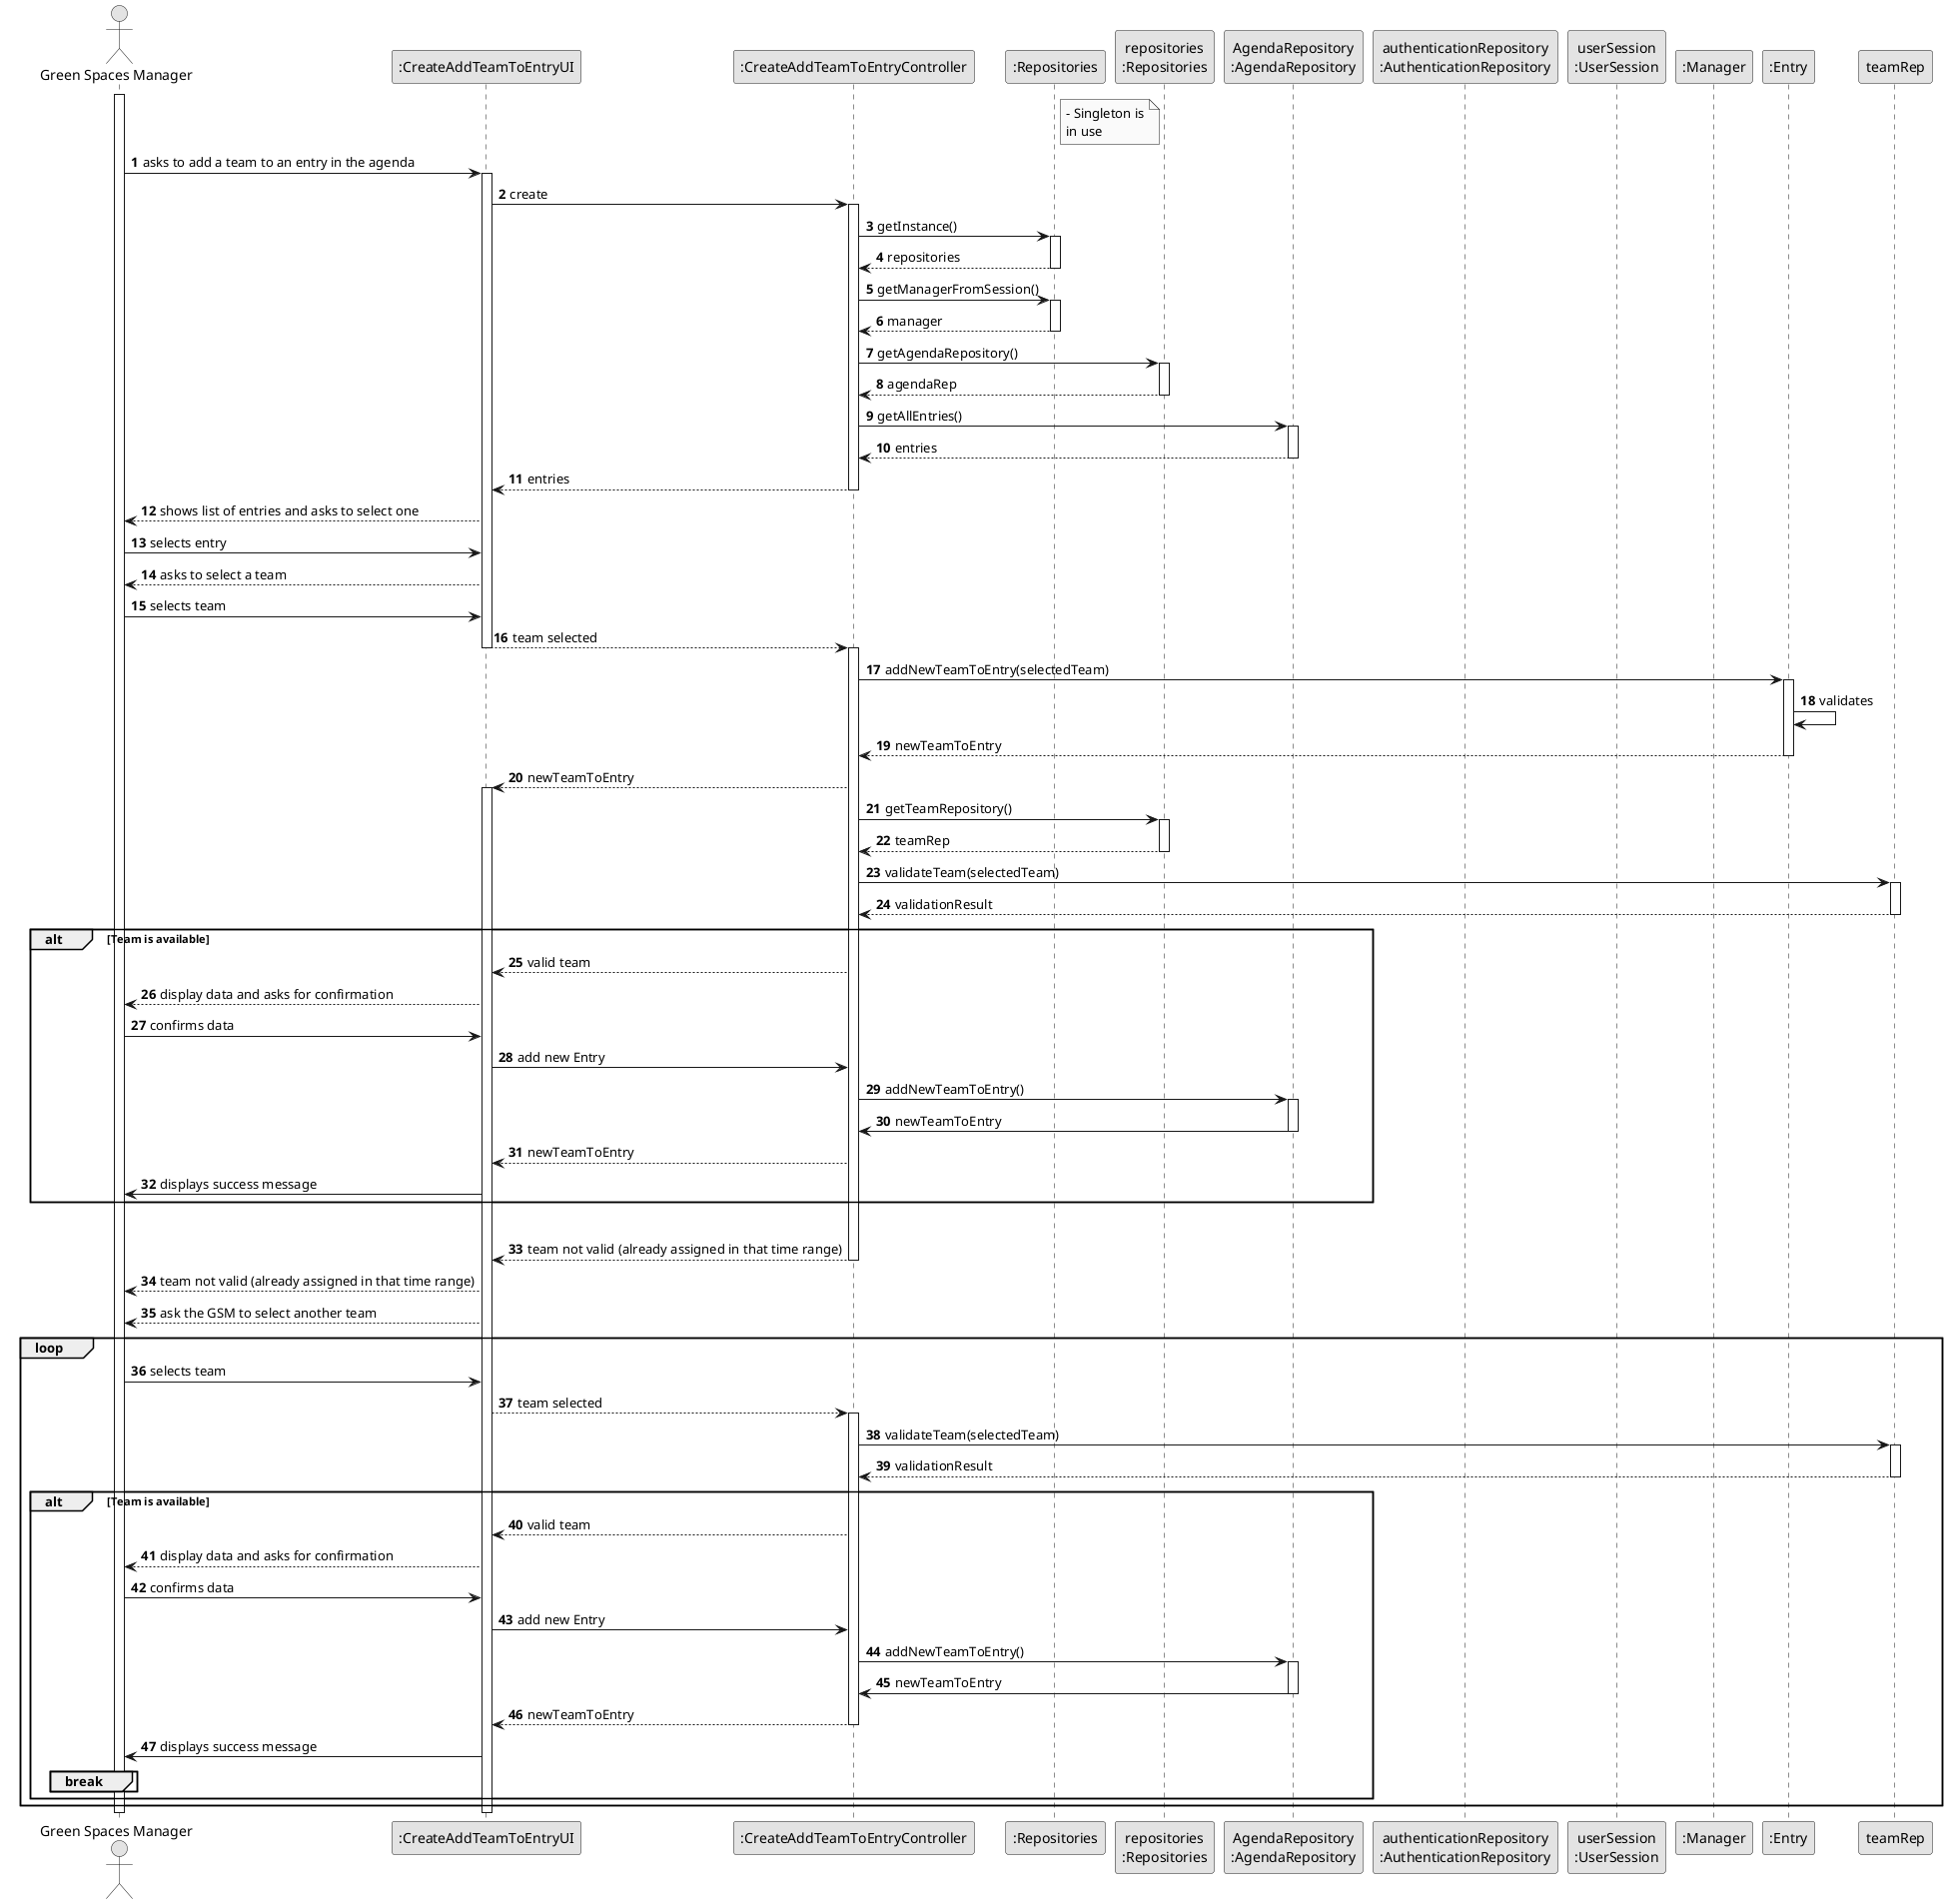 @startuml
skinparam monochrome true
skinparam packageStyle rectangle
skinparam shadowing false

autonumber

actor "Green Spaces Manager" as GSM
participant ":CreateAddTeamToEntryUI" as UI
participant ":CreateAddTeamToEntryController" as controller
participant ":Repositories" as singleton
participant "repositories\n:Repositories" as rep
participant "AgendaRepository\n:AgendaRepository" as agendaRep
participant "authenticationRepository\n:AuthenticationRepository" as AUTH_REPO
participant "userSession\n:UserSession" as USR_SESSION
participant ":Manager" as manager
participant ":Entry" as Entry

note right of singleton
    - Singleton is
    in use
end note

activate GSM

GSM -> UI : asks to add a team to an entry in the agenda
activate UI

UI -> controller : create
activate controller

controller -> singleton : getInstance()
activate singleton

singleton --> controller : repositories
deactivate singleton

controller -> singleton : getManagerFromSession()
activate singleton

singleton --> controller : manager
deactivate singleton

controller -> rep : getAgendaRepository()
activate rep

rep --> controller : agendaRep
deactivate rep

controller -> agendaRep : getAllEntries()
activate agendaRep

agendaRep --> controller : entries
deactivate agendaRep

controller --> UI : entries
deactivate controller

UI --> GSM : shows list of entries and asks to select one

GSM -> UI : selects entry

UI --> GSM : asks to select a team
GSM -> UI : selects team

UI --> controller : team selected
deactivate UI
activate controller

controller -> Entry : addNewTeamToEntry(selectedTeam)
activate Entry

Entry -> Entry : validates
Entry --> controller : newTeamToEntry
deactivate Entry

controller --> UI : newTeamToEntry
activate UI

controller -> rep : getTeamRepository()
activate rep

rep --> controller : teamRep
deactivate rep

controller -> teamRep : validateTeam(selectedTeam)
activate teamRep

teamRep --> controller : validationResult
deactivate teamRep

alt Team is available
    controller --> UI : valid team
    UI --> GSM : display data and asks for confirmation
    GSM -> UI : confirms data
    UI -> controller : add new Entry
    controller -> agendaRep : addNewTeamToEntry()
    activate agendaRep
    agendaRep -> controller : newTeamToEntry
    deactivate agendaRep
    controller --> UI : newTeamToEntry

    UI -> GSM : displays success message
end

alt Team is not available
    controller --> UI : team not valid (already assigned in that time range)
    deactivate controller
    UI --> GSM : team not valid (already assigned in that time range)
    UI --> GSM : ask the GSM to select another team
    loop
        GSM -> UI : selects team
        UI --> controller : team selected
        activate controller
        controller -> teamRep : validateTeam(selectedTeam)
        activate teamRep
        teamRep --> controller : validationResult
        deactivate teamRep

        alt Team is available
            controller --> UI : valid team
            UI --> GSM : display data and asks for confirmation
            GSM -> UI : confirms data
            UI -> controller : add new Entry
            controller -> agendaRep : addNewTeamToEntry()
            activate agendaRep
            agendaRep -> controller : newTeamToEntry
            deactivate agendaRep
            controller --> UI : newTeamToEntry
            deactivate controller
            UI -> GSM : displays success message
            break
        end
    end
end

deactivate UI
deactivate GSM

@enduml